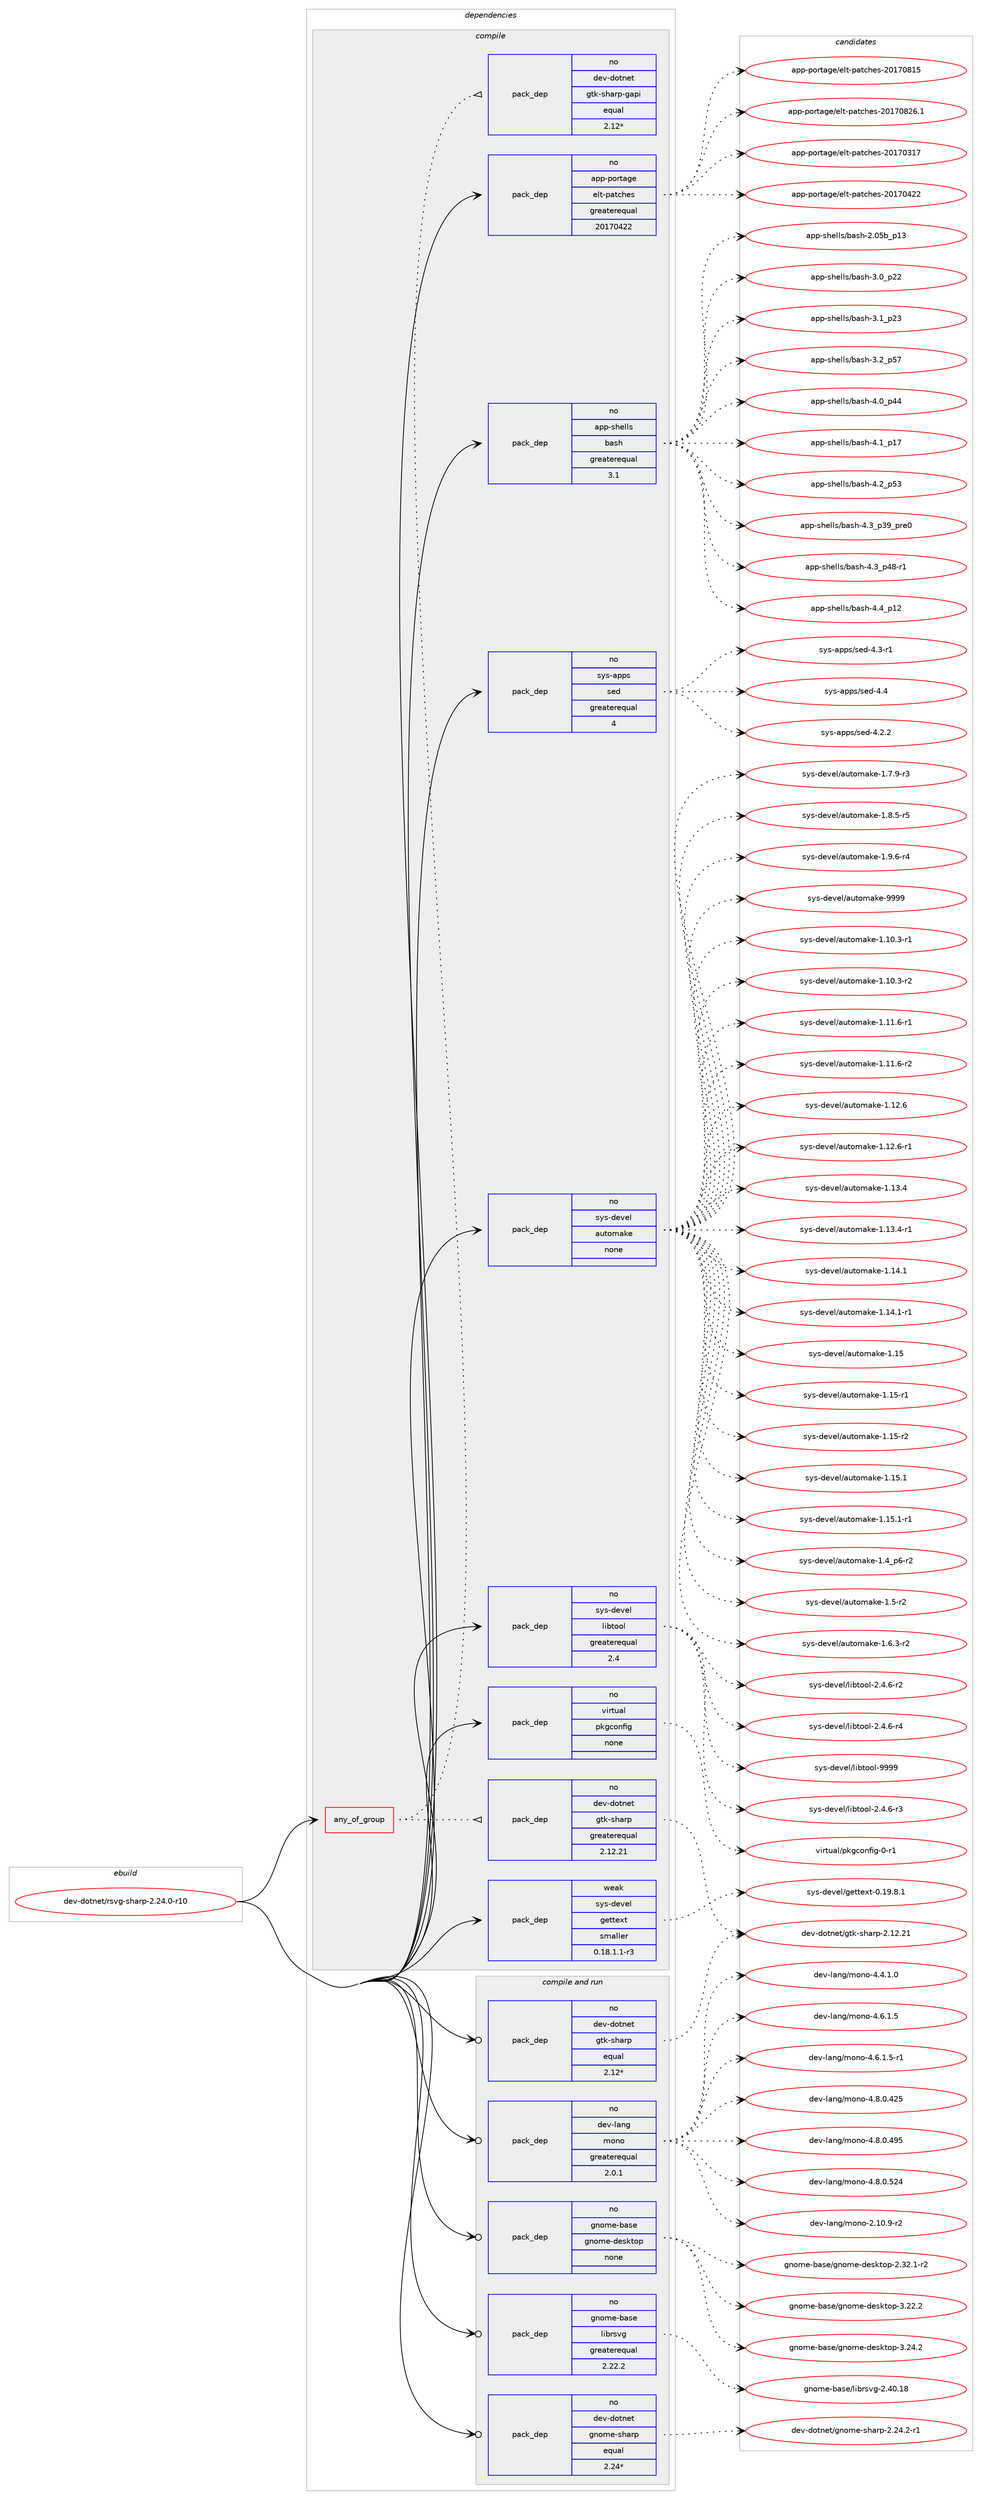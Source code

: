 digraph prolog {

# *************
# Graph options
# *************

newrank=true;
concentrate=true;
compound=true;
graph [rankdir=LR,fontname=Helvetica,fontsize=10,ranksep=1.5];#, ranksep=2.5, nodesep=0.2];
edge  [arrowhead=vee];
node  [fontname=Helvetica,fontsize=10];

# **********
# The ebuild
# **********

subgraph cluster_leftcol {
color=gray;
rank=same;
label=<<i>ebuild</i>>;
id [label="dev-dotnet/rsvg-sharp-2.24.0-r10", color=red, width=4, href="../dev-dotnet/rsvg-sharp-2.24.0-r10.svg"];
}

# ****************
# The dependencies
# ****************

subgraph cluster_midcol {
color=gray;
label=<<i>dependencies</i>>;
subgraph cluster_compile {
fillcolor="#eeeeee";
style=filled;
label=<<i>compile</i>>;
subgraph any1563 {
dependency71638 [label=<<TABLE BORDER="0" CELLBORDER="1" CELLSPACING="0" CELLPADDING="4"><TR><TD CELLPADDING="10">any_of_group</TD></TR></TABLE>>, shape=none, color=red];subgraph pack52570 {
dependency71639 [label=<<TABLE BORDER="0" CELLBORDER="1" CELLSPACING="0" CELLPADDING="4" WIDTH="220"><TR><TD ROWSPAN="6" CELLPADDING="30">pack_dep</TD></TR><TR><TD WIDTH="110">no</TD></TR><TR><TD>dev-dotnet</TD></TR><TR><TD>gtk-sharp</TD></TR><TR><TD>greaterequal</TD></TR><TR><TD>2.12.21</TD></TR></TABLE>>, shape=none, color=blue];
}
dependency71638:e -> dependency71639:w [weight=20,style="dotted",arrowhead="oinv"];
subgraph pack52571 {
dependency71640 [label=<<TABLE BORDER="0" CELLBORDER="1" CELLSPACING="0" CELLPADDING="4" WIDTH="220"><TR><TD ROWSPAN="6" CELLPADDING="30">pack_dep</TD></TR><TR><TD WIDTH="110">no</TD></TR><TR><TD>dev-dotnet</TD></TR><TR><TD>gtk-sharp-gapi</TD></TR><TR><TD>equal</TD></TR><TR><TD>2.12*</TD></TR></TABLE>>, shape=none, color=blue];
}
dependency71638:e -> dependency71640:w [weight=20,style="dotted",arrowhead="oinv"];
}
id:e -> dependency71638:w [weight=20,style="solid",arrowhead="vee"];
subgraph pack52572 {
dependency71641 [label=<<TABLE BORDER="0" CELLBORDER="1" CELLSPACING="0" CELLPADDING="4" WIDTH="220"><TR><TD ROWSPAN="6" CELLPADDING="30">pack_dep</TD></TR><TR><TD WIDTH="110">no</TD></TR><TR><TD>app-portage</TD></TR><TR><TD>elt-patches</TD></TR><TR><TD>greaterequal</TD></TR><TR><TD>20170422</TD></TR></TABLE>>, shape=none, color=blue];
}
id:e -> dependency71641:w [weight=20,style="solid",arrowhead="vee"];
subgraph pack52573 {
dependency71642 [label=<<TABLE BORDER="0" CELLBORDER="1" CELLSPACING="0" CELLPADDING="4" WIDTH="220"><TR><TD ROWSPAN="6" CELLPADDING="30">pack_dep</TD></TR><TR><TD WIDTH="110">no</TD></TR><TR><TD>app-shells</TD></TR><TR><TD>bash</TD></TR><TR><TD>greaterequal</TD></TR><TR><TD>3.1</TD></TR></TABLE>>, shape=none, color=blue];
}
id:e -> dependency71642:w [weight=20,style="solid",arrowhead="vee"];
subgraph pack52574 {
dependency71643 [label=<<TABLE BORDER="0" CELLBORDER="1" CELLSPACING="0" CELLPADDING="4" WIDTH="220"><TR><TD ROWSPAN="6" CELLPADDING="30">pack_dep</TD></TR><TR><TD WIDTH="110">no</TD></TR><TR><TD>sys-apps</TD></TR><TR><TD>sed</TD></TR><TR><TD>greaterequal</TD></TR><TR><TD>4</TD></TR></TABLE>>, shape=none, color=blue];
}
id:e -> dependency71643:w [weight=20,style="solid",arrowhead="vee"];
subgraph pack52575 {
dependency71644 [label=<<TABLE BORDER="0" CELLBORDER="1" CELLSPACING="0" CELLPADDING="4" WIDTH="220"><TR><TD ROWSPAN="6" CELLPADDING="30">pack_dep</TD></TR><TR><TD WIDTH="110">no</TD></TR><TR><TD>sys-devel</TD></TR><TR><TD>automake</TD></TR><TR><TD>none</TD></TR><TR><TD></TD></TR></TABLE>>, shape=none, color=blue];
}
id:e -> dependency71644:w [weight=20,style="solid",arrowhead="vee"];
subgraph pack52576 {
dependency71645 [label=<<TABLE BORDER="0" CELLBORDER="1" CELLSPACING="0" CELLPADDING="4" WIDTH="220"><TR><TD ROWSPAN="6" CELLPADDING="30">pack_dep</TD></TR><TR><TD WIDTH="110">no</TD></TR><TR><TD>sys-devel</TD></TR><TR><TD>libtool</TD></TR><TR><TD>greaterequal</TD></TR><TR><TD>2.4</TD></TR></TABLE>>, shape=none, color=blue];
}
id:e -> dependency71645:w [weight=20,style="solid",arrowhead="vee"];
subgraph pack52577 {
dependency71646 [label=<<TABLE BORDER="0" CELLBORDER="1" CELLSPACING="0" CELLPADDING="4" WIDTH="220"><TR><TD ROWSPAN="6" CELLPADDING="30">pack_dep</TD></TR><TR><TD WIDTH="110">no</TD></TR><TR><TD>virtual</TD></TR><TR><TD>pkgconfig</TD></TR><TR><TD>none</TD></TR><TR><TD></TD></TR></TABLE>>, shape=none, color=blue];
}
id:e -> dependency71646:w [weight=20,style="solid",arrowhead="vee"];
subgraph pack52578 {
dependency71647 [label=<<TABLE BORDER="0" CELLBORDER="1" CELLSPACING="0" CELLPADDING="4" WIDTH="220"><TR><TD ROWSPAN="6" CELLPADDING="30">pack_dep</TD></TR><TR><TD WIDTH="110">weak</TD></TR><TR><TD>sys-devel</TD></TR><TR><TD>gettext</TD></TR><TR><TD>smaller</TD></TR><TR><TD>0.18.1.1-r3</TD></TR></TABLE>>, shape=none, color=blue];
}
id:e -> dependency71647:w [weight=20,style="solid",arrowhead="vee"];
}
subgraph cluster_compileandrun {
fillcolor="#eeeeee";
style=filled;
label=<<i>compile and run</i>>;
subgraph pack52579 {
dependency71648 [label=<<TABLE BORDER="0" CELLBORDER="1" CELLSPACING="0" CELLPADDING="4" WIDTH="220"><TR><TD ROWSPAN="6" CELLPADDING="30">pack_dep</TD></TR><TR><TD WIDTH="110">no</TD></TR><TR><TD>dev-dotnet</TD></TR><TR><TD>gnome-sharp</TD></TR><TR><TD>equal</TD></TR><TR><TD>2.24*</TD></TR></TABLE>>, shape=none, color=blue];
}
id:e -> dependency71648:w [weight=20,style="solid",arrowhead="odotvee"];
subgraph pack52580 {
dependency71649 [label=<<TABLE BORDER="0" CELLBORDER="1" CELLSPACING="0" CELLPADDING="4" WIDTH="220"><TR><TD ROWSPAN="6" CELLPADDING="30">pack_dep</TD></TR><TR><TD WIDTH="110">no</TD></TR><TR><TD>dev-dotnet</TD></TR><TR><TD>gtk-sharp</TD></TR><TR><TD>equal</TD></TR><TR><TD>2.12*</TD></TR></TABLE>>, shape=none, color=blue];
}
id:e -> dependency71649:w [weight=20,style="solid",arrowhead="odotvee"];
subgraph pack52581 {
dependency71650 [label=<<TABLE BORDER="0" CELLBORDER="1" CELLSPACING="0" CELLPADDING="4" WIDTH="220"><TR><TD ROWSPAN="6" CELLPADDING="30">pack_dep</TD></TR><TR><TD WIDTH="110">no</TD></TR><TR><TD>dev-lang</TD></TR><TR><TD>mono</TD></TR><TR><TD>greaterequal</TD></TR><TR><TD>2.0.1</TD></TR></TABLE>>, shape=none, color=blue];
}
id:e -> dependency71650:w [weight=20,style="solid",arrowhead="odotvee"];
subgraph pack52582 {
dependency71651 [label=<<TABLE BORDER="0" CELLBORDER="1" CELLSPACING="0" CELLPADDING="4" WIDTH="220"><TR><TD ROWSPAN="6" CELLPADDING="30">pack_dep</TD></TR><TR><TD WIDTH="110">no</TD></TR><TR><TD>gnome-base</TD></TR><TR><TD>gnome-desktop</TD></TR><TR><TD>none</TD></TR><TR><TD></TD></TR></TABLE>>, shape=none, color=blue];
}
id:e -> dependency71651:w [weight=20,style="solid",arrowhead="odotvee"];
subgraph pack52583 {
dependency71652 [label=<<TABLE BORDER="0" CELLBORDER="1" CELLSPACING="0" CELLPADDING="4" WIDTH="220"><TR><TD ROWSPAN="6" CELLPADDING="30">pack_dep</TD></TR><TR><TD WIDTH="110">no</TD></TR><TR><TD>gnome-base</TD></TR><TR><TD>librsvg</TD></TR><TR><TD>greaterequal</TD></TR><TR><TD>2.22.2</TD></TR></TABLE>>, shape=none, color=blue];
}
id:e -> dependency71652:w [weight=20,style="solid",arrowhead="odotvee"];
}
subgraph cluster_run {
fillcolor="#eeeeee";
style=filled;
label=<<i>run</i>>;
}
}

# **************
# The candidates
# **************

subgraph cluster_choices {
rank=same;
color=gray;
label=<<i>candidates</i>>;

subgraph choice52570 {
color=black;
nodesep=1;
choice100101118451001111161101011164710311610745115104971141124550464950465049 [label="dev-dotnet/gtk-sharp-2.12.21", color=red, width=4,href="../dev-dotnet/gtk-sharp-2.12.21.svg"];
dependency71639:e -> choice100101118451001111161101011164710311610745115104971141124550464950465049:w [style=dotted,weight="100"];
}
subgraph choice52571 {
color=black;
nodesep=1;
}
subgraph choice52572 {
color=black;
nodesep=1;
choice97112112451121111141169710310147101108116451129711699104101115455048495548514955 [label="app-portage/elt-patches-20170317", color=red, width=4,href="../app-portage/elt-patches-20170317.svg"];
choice97112112451121111141169710310147101108116451129711699104101115455048495548525050 [label="app-portage/elt-patches-20170422", color=red, width=4,href="../app-portage/elt-patches-20170422.svg"];
choice97112112451121111141169710310147101108116451129711699104101115455048495548564953 [label="app-portage/elt-patches-20170815", color=red, width=4,href="../app-portage/elt-patches-20170815.svg"];
choice971121124511211111411697103101471011081164511297116991041011154550484955485650544649 [label="app-portage/elt-patches-20170826.1", color=red, width=4,href="../app-portage/elt-patches-20170826.1.svg"];
dependency71641:e -> choice97112112451121111141169710310147101108116451129711699104101115455048495548514955:w [style=dotted,weight="100"];
dependency71641:e -> choice97112112451121111141169710310147101108116451129711699104101115455048495548525050:w [style=dotted,weight="100"];
dependency71641:e -> choice97112112451121111141169710310147101108116451129711699104101115455048495548564953:w [style=dotted,weight="100"];
dependency71641:e -> choice971121124511211111411697103101471011081164511297116991041011154550484955485650544649:w [style=dotted,weight="100"];
}
subgraph choice52573 {
color=black;
nodesep=1;
choice9711211245115104101108108115479897115104455046485398951124951 [label="app-shells/bash-2.05b_p13", color=red, width=4,href="../app-shells/bash-2.05b_p13.svg"];
choice971121124511510410110810811547989711510445514648951125050 [label="app-shells/bash-3.0_p22", color=red, width=4,href="../app-shells/bash-3.0_p22.svg"];
choice971121124511510410110810811547989711510445514649951125051 [label="app-shells/bash-3.1_p23", color=red, width=4,href="../app-shells/bash-3.1_p23.svg"];
choice971121124511510410110810811547989711510445514650951125355 [label="app-shells/bash-3.2_p57", color=red, width=4,href="../app-shells/bash-3.2_p57.svg"];
choice971121124511510410110810811547989711510445524648951125252 [label="app-shells/bash-4.0_p44", color=red, width=4,href="../app-shells/bash-4.0_p44.svg"];
choice971121124511510410110810811547989711510445524649951124955 [label="app-shells/bash-4.1_p17", color=red, width=4,href="../app-shells/bash-4.1_p17.svg"];
choice971121124511510410110810811547989711510445524650951125351 [label="app-shells/bash-4.2_p53", color=red, width=4,href="../app-shells/bash-4.2_p53.svg"];
choice9711211245115104101108108115479897115104455246519511251579511211410148 [label="app-shells/bash-4.3_p39_pre0", color=red, width=4,href="../app-shells/bash-4.3_p39_pre0.svg"];
choice9711211245115104101108108115479897115104455246519511252564511449 [label="app-shells/bash-4.3_p48-r1", color=red, width=4,href="../app-shells/bash-4.3_p48-r1.svg"];
choice971121124511510410110810811547989711510445524652951124950 [label="app-shells/bash-4.4_p12", color=red, width=4,href="../app-shells/bash-4.4_p12.svg"];
dependency71642:e -> choice9711211245115104101108108115479897115104455046485398951124951:w [style=dotted,weight="100"];
dependency71642:e -> choice971121124511510410110810811547989711510445514648951125050:w [style=dotted,weight="100"];
dependency71642:e -> choice971121124511510410110810811547989711510445514649951125051:w [style=dotted,weight="100"];
dependency71642:e -> choice971121124511510410110810811547989711510445514650951125355:w [style=dotted,weight="100"];
dependency71642:e -> choice971121124511510410110810811547989711510445524648951125252:w [style=dotted,weight="100"];
dependency71642:e -> choice971121124511510410110810811547989711510445524649951124955:w [style=dotted,weight="100"];
dependency71642:e -> choice971121124511510410110810811547989711510445524650951125351:w [style=dotted,weight="100"];
dependency71642:e -> choice9711211245115104101108108115479897115104455246519511251579511211410148:w [style=dotted,weight="100"];
dependency71642:e -> choice9711211245115104101108108115479897115104455246519511252564511449:w [style=dotted,weight="100"];
dependency71642:e -> choice971121124511510410110810811547989711510445524652951124950:w [style=dotted,weight="100"];
}
subgraph choice52574 {
color=black;
nodesep=1;
choice115121115459711211211547115101100455246504650 [label="sys-apps/sed-4.2.2", color=red, width=4,href="../sys-apps/sed-4.2.2.svg"];
choice115121115459711211211547115101100455246514511449 [label="sys-apps/sed-4.3-r1", color=red, width=4,href="../sys-apps/sed-4.3-r1.svg"];
choice11512111545971121121154711510110045524652 [label="sys-apps/sed-4.4", color=red, width=4,href="../sys-apps/sed-4.4.svg"];
dependency71643:e -> choice115121115459711211211547115101100455246504650:w [style=dotted,weight="100"];
dependency71643:e -> choice115121115459711211211547115101100455246514511449:w [style=dotted,weight="100"];
dependency71643:e -> choice11512111545971121121154711510110045524652:w [style=dotted,weight="100"];
}
subgraph choice52575 {
color=black;
nodesep=1;
choice11512111545100101118101108479711711611110997107101454946494846514511449 [label="sys-devel/automake-1.10.3-r1", color=red, width=4,href="../sys-devel/automake-1.10.3-r1.svg"];
choice11512111545100101118101108479711711611110997107101454946494846514511450 [label="sys-devel/automake-1.10.3-r2", color=red, width=4,href="../sys-devel/automake-1.10.3-r2.svg"];
choice11512111545100101118101108479711711611110997107101454946494946544511449 [label="sys-devel/automake-1.11.6-r1", color=red, width=4,href="../sys-devel/automake-1.11.6-r1.svg"];
choice11512111545100101118101108479711711611110997107101454946494946544511450 [label="sys-devel/automake-1.11.6-r2", color=red, width=4,href="../sys-devel/automake-1.11.6-r2.svg"];
choice1151211154510010111810110847971171161111099710710145494649504654 [label="sys-devel/automake-1.12.6", color=red, width=4,href="../sys-devel/automake-1.12.6.svg"];
choice11512111545100101118101108479711711611110997107101454946495046544511449 [label="sys-devel/automake-1.12.6-r1", color=red, width=4,href="../sys-devel/automake-1.12.6-r1.svg"];
choice1151211154510010111810110847971171161111099710710145494649514652 [label="sys-devel/automake-1.13.4", color=red, width=4,href="../sys-devel/automake-1.13.4.svg"];
choice11512111545100101118101108479711711611110997107101454946495146524511449 [label="sys-devel/automake-1.13.4-r1", color=red, width=4,href="../sys-devel/automake-1.13.4-r1.svg"];
choice1151211154510010111810110847971171161111099710710145494649524649 [label="sys-devel/automake-1.14.1", color=red, width=4,href="../sys-devel/automake-1.14.1.svg"];
choice11512111545100101118101108479711711611110997107101454946495246494511449 [label="sys-devel/automake-1.14.1-r1", color=red, width=4,href="../sys-devel/automake-1.14.1-r1.svg"];
choice115121115451001011181011084797117116111109971071014549464953 [label="sys-devel/automake-1.15", color=red, width=4,href="../sys-devel/automake-1.15.svg"];
choice1151211154510010111810110847971171161111099710710145494649534511449 [label="sys-devel/automake-1.15-r1", color=red, width=4,href="../sys-devel/automake-1.15-r1.svg"];
choice1151211154510010111810110847971171161111099710710145494649534511450 [label="sys-devel/automake-1.15-r2", color=red, width=4,href="../sys-devel/automake-1.15-r2.svg"];
choice1151211154510010111810110847971171161111099710710145494649534649 [label="sys-devel/automake-1.15.1", color=red, width=4,href="../sys-devel/automake-1.15.1.svg"];
choice11512111545100101118101108479711711611110997107101454946495346494511449 [label="sys-devel/automake-1.15.1-r1", color=red, width=4,href="../sys-devel/automake-1.15.1-r1.svg"];
choice115121115451001011181011084797117116111109971071014549465295112544511450 [label="sys-devel/automake-1.4_p6-r2", color=red, width=4,href="../sys-devel/automake-1.4_p6-r2.svg"];
choice11512111545100101118101108479711711611110997107101454946534511450 [label="sys-devel/automake-1.5-r2", color=red, width=4,href="../sys-devel/automake-1.5-r2.svg"];
choice115121115451001011181011084797117116111109971071014549465446514511450 [label="sys-devel/automake-1.6.3-r2", color=red, width=4,href="../sys-devel/automake-1.6.3-r2.svg"];
choice115121115451001011181011084797117116111109971071014549465546574511451 [label="sys-devel/automake-1.7.9-r3", color=red, width=4,href="../sys-devel/automake-1.7.9-r3.svg"];
choice115121115451001011181011084797117116111109971071014549465646534511453 [label="sys-devel/automake-1.8.5-r5", color=red, width=4,href="../sys-devel/automake-1.8.5-r5.svg"];
choice115121115451001011181011084797117116111109971071014549465746544511452 [label="sys-devel/automake-1.9.6-r4", color=red, width=4,href="../sys-devel/automake-1.9.6-r4.svg"];
choice115121115451001011181011084797117116111109971071014557575757 [label="sys-devel/automake-9999", color=red, width=4,href="../sys-devel/automake-9999.svg"];
dependency71644:e -> choice11512111545100101118101108479711711611110997107101454946494846514511449:w [style=dotted,weight="100"];
dependency71644:e -> choice11512111545100101118101108479711711611110997107101454946494846514511450:w [style=dotted,weight="100"];
dependency71644:e -> choice11512111545100101118101108479711711611110997107101454946494946544511449:w [style=dotted,weight="100"];
dependency71644:e -> choice11512111545100101118101108479711711611110997107101454946494946544511450:w [style=dotted,weight="100"];
dependency71644:e -> choice1151211154510010111810110847971171161111099710710145494649504654:w [style=dotted,weight="100"];
dependency71644:e -> choice11512111545100101118101108479711711611110997107101454946495046544511449:w [style=dotted,weight="100"];
dependency71644:e -> choice1151211154510010111810110847971171161111099710710145494649514652:w [style=dotted,weight="100"];
dependency71644:e -> choice11512111545100101118101108479711711611110997107101454946495146524511449:w [style=dotted,weight="100"];
dependency71644:e -> choice1151211154510010111810110847971171161111099710710145494649524649:w [style=dotted,weight="100"];
dependency71644:e -> choice11512111545100101118101108479711711611110997107101454946495246494511449:w [style=dotted,weight="100"];
dependency71644:e -> choice115121115451001011181011084797117116111109971071014549464953:w [style=dotted,weight="100"];
dependency71644:e -> choice1151211154510010111810110847971171161111099710710145494649534511449:w [style=dotted,weight="100"];
dependency71644:e -> choice1151211154510010111810110847971171161111099710710145494649534511450:w [style=dotted,weight="100"];
dependency71644:e -> choice1151211154510010111810110847971171161111099710710145494649534649:w [style=dotted,weight="100"];
dependency71644:e -> choice11512111545100101118101108479711711611110997107101454946495346494511449:w [style=dotted,weight="100"];
dependency71644:e -> choice115121115451001011181011084797117116111109971071014549465295112544511450:w [style=dotted,weight="100"];
dependency71644:e -> choice11512111545100101118101108479711711611110997107101454946534511450:w [style=dotted,weight="100"];
dependency71644:e -> choice115121115451001011181011084797117116111109971071014549465446514511450:w [style=dotted,weight="100"];
dependency71644:e -> choice115121115451001011181011084797117116111109971071014549465546574511451:w [style=dotted,weight="100"];
dependency71644:e -> choice115121115451001011181011084797117116111109971071014549465646534511453:w [style=dotted,weight="100"];
dependency71644:e -> choice115121115451001011181011084797117116111109971071014549465746544511452:w [style=dotted,weight="100"];
dependency71644:e -> choice115121115451001011181011084797117116111109971071014557575757:w [style=dotted,weight="100"];
}
subgraph choice52576 {
color=black;
nodesep=1;
choice1151211154510010111810110847108105981161111111084550465246544511450 [label="sys-devel/libtool-2.4.6-r2", color=red, width=4,href="../sys-devel/libtool-2.4.6-r2.svg"];
choice1151211154510010111810110847108105981161111111084550465246544511451 [label="sys-devel/libtool-2.4.6-r3", color=red, width=4,href="../sys-devel/libtool-2.4.6-r3.svg"];
choice1151211154510010111810110847108105981161111111084550465246544511452 [label="sys-devel/libtool-2.4.6-r4", color=red, width=4,href="../sys-devel/libtool-2.4.6-r4.svg"];
choice1151211154510010111810110847108105981161111111084557575757 [label="sys-devel/libtool-9999", color=red, width=4,href="../sys-devel/libtool-9999.svg"];
dependency71645:e -> choice1151211154510010111810110847108105981161111111084550465246544511450:w [style=dotted,weight="100"];
dependency71645:e -> choice1151211154510010111810110847108105981161111111084550465246544511451:w [style=dotted,weight="100"];
dependency71645:e -> choice1151211154510010111810110847108105981161111111084550465246544511452:w [style=dotted,weight="100"];
dependency71645:e -> choice1151211154510010111810110847108105981161111111084557575757:w [style=dotted,weight="100"];
}
subgraph choice52577 {
color=black;
nodesep=1;
choice11810511411611797108471121071039911111010210510345484511449 [label="virtual/pkgconfig-0-r1", color=red, width=4,href="../virtual/pkgconfig-0-r1.svg"];
dependency71646:e -> choice11810511411611797108471121071039911111010210510345484511449:w [style=dotted,weight="100"];
}
subgraph choice52578 {
color=black;
nodesep=1;
choice1151211154510010111810110847103101116116101120116454846495746564649 [label="sys-devel/gettext-0.19.8.1", color=red, width=4,href="../sys-devel/gettext-0.19.8.1.svg"];
dependency71647:e -> choice1151211154510010111810110847103101116116101120116454846495746564649:w [style=dotted,weight="100"];
}
subgraph choice52579 {
color=black;
nodesep=1;
choice10010111845100111116110101116471031101111091014511510497114112455046505246504511449 [label="dev-dotnet/gnome-sharp-2.24.2-r1", color=red, width=4,href="../dev-dotnet/gnome-sharp-2.24.2-r1.svg"];
dependency71648:e -> choice10010111845100111116110101116471031101111091014511510497114112455046505246504511449:w [style=dotted,weight="100"];
}
subgraph choice52580 {
color=black;
nodesep=1;
choice100101118451001111161101011164710311610745115104971141124550464950465049 [label="dev-dotnet/gtk-sharp-2.12.21", color=red, width=4,href="../dev-dotnet/gtk-sharp-2.12.21.svg"];
dependency71649:e -> choice100101118451001111161101011164710311610745115104971141124550464950465049:w [style=dotted,weight="100"];
}
subgraph choice52581 {
color=black;
nodesep=1;
choice100101118451089711010347109111110111455046494846574511450 [label="dev-lang/mono-2.10.9-r2", color=red, width=4,href="../dev-lang/mono-2.10.9-r2.svg"];
choice1001011184510897110103471091111101114552465246494648 [label="dev-lang/mono-4.4.1.0", color=red, width=4,href="../dev-lang/mono-4.4.1.0.svg"];
choice1001011184510897110103471091111101114552465446494653 [label="dev-lang/mono-4.6.1.5", color=red, width=4,href="../dev-lang/mono-4.6.1.5.svg"];
choice10010111845108971101034710911111011145524654464946534511449 [label="dev-lang/mono-4.6.1.5-r1", color=red, width=4,href="../dev-lang/mono-4.6.1.5-r1.svg"];
choice10010111845108971101034710911111011145524656464846525053 [label="dev-lang/mono-4.8.0.425", color=red, width=4,href="../dev-lang/mono-4.8.0.425.svg"];
choice10010111845108971101034710911111011145524656464846525753 [label="dev-lang/mono-4.8.0.495", color=red, width=4,href="../dev-lang/mono-4.8.0.495.svg"];
choice10010111845108971101034710911111011145524656464846535052 [label="dev-lang/mono-4.8.0.524", color=red, width=4,href="../dev-lang/mono-4.8.0.524.svg"];
dependency71650:e -> choice100101118451089711010347109111110111455046494846574511450:w [style=dotted,weight="100"];
dependency71650:e -> choice1001011184510897110103471091111101114552465246494648:w [style=dotted,weight="100"];
dependency71650:e -> choice1001011184510897110103471091111101114552465446494653:w [style=dotted,weight="100"];
dependency71650:e -> choice10010111845108971101034710911111011145524654464946534511449:w [style=dotted,weight="100"];
dependency71650:e -> choice10010111845108971101034710911111011145524656464846525053:w [style=dotted,weight="100"];
dependency71650:e -> choice10010111845108971101034710911111011145524656464846525753:w [style=dotted,weight="100"];
dependency71650:e -> choice10010111845108971101034710911111011145524656464846535052:w [style=dotted,weight="100"];
}
subgraph choice52582 {
color=black;
nodesep=1;
choice1031101111091014598971151014710311011110910145100101115107116111112455046515046494511450 [label="gnome-base/gnome-desktop-2.32.1-r2", color=red, width=4,href="../gnome-base/gnome-desktop-2.32.1-r2.svg"];
choice103110111109101459897115101471031101111091014510010111510711611111245514650504650 [label="gnome-base/gnome-desktop-3.22.2", color=red, width=4,href="../gnome-base/gnome-desktop-3.22.2.svg"];
choice103110111109101459897115101471031101111091014510010111510711611111245514650524650 [label="gnome-base/gnome-desktop-3.24.2", color=red, width=4,href="../gnome-base/gnome-desktop-3.24.2.svg"];
dependency71651:e -> choice1031101111091014598971151014710311011110910145100101115107116111112455046515046494511450:w [style=dotted,weight="100"];
dependency71651:e -> choice103110111109101459897115101471031101111091014510010111510711611111245514650504650:w [style=dotted,weight="100"];
dependency71651:e -> choice103110111109101459897115101471031101111091014510010111510711611111245514650524650:w [style=dotted,weight="100"];
}
subgraph choice52583 {
color=black;
nodesep=1;
choice10311011110910145989711510147108105981141151181034550465248464956 [label="gnome-base/librsvg-2.40.18", color=red, width=4,href="../gnome-base/librsvg-2.40.18.svg"];
dependency71652:e -> choice10311011110910145989711510147108105981141151181034550465248464956:w [style=dotted,weight="100"];
}
}

}
